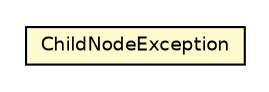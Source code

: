 #!/usr/local/bin/dot
#
# Class diagram 
# Generated by UmlGraph version 4.6 (http://www.spinellis.gr/sw/umlgraph)
#

digraph G {
	edge [fontname="Helvetica",fontsize=10,labelfontname="Helvetica",labelfontsize=10];
	node [fontname="Helvetica",fontsize=10,shape=plaintext];
	// org.synchronoss.cpo.ChildNodeException
	c12873 [label=<<table border="0" cellborder="1" cellspacing="0" cellpadding="2" port="p" bgcolor="lemonChiffon" href="./ChildNodeException.html">
		<tr><td><table border="0" cellspacing="0" cellpadding="1">
			<tr><td> ChildNodeException </td></tr>
		</table></td></tr>
		</table>>, fontname="Helvetica", fontcolor="black", fontsize=9.0];
}

